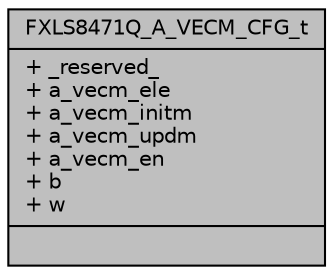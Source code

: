 digraph "FXLS8471Q_A_VECM_CFG_t"
{
  edge [fontname="Helvetica",fontsize="10",labelfontname="Helvetica",labelfontsize="10"];
  node [fontname="Helvetica",fontsize="10",shape=record];
  Node1 [label="{FXLS8471Q_A_VECM_CFG_t\n|+ _reserved_\l+ a_vecm_ele\l+ a_vecm_initm\l+ a_vecm_updm\l+ a_vecm_en\l+ b\l+ w\l|}",height=0.2,width=0.4,color="black", fillcolor="grey75", style="filled", fontcolor="black"];
}
